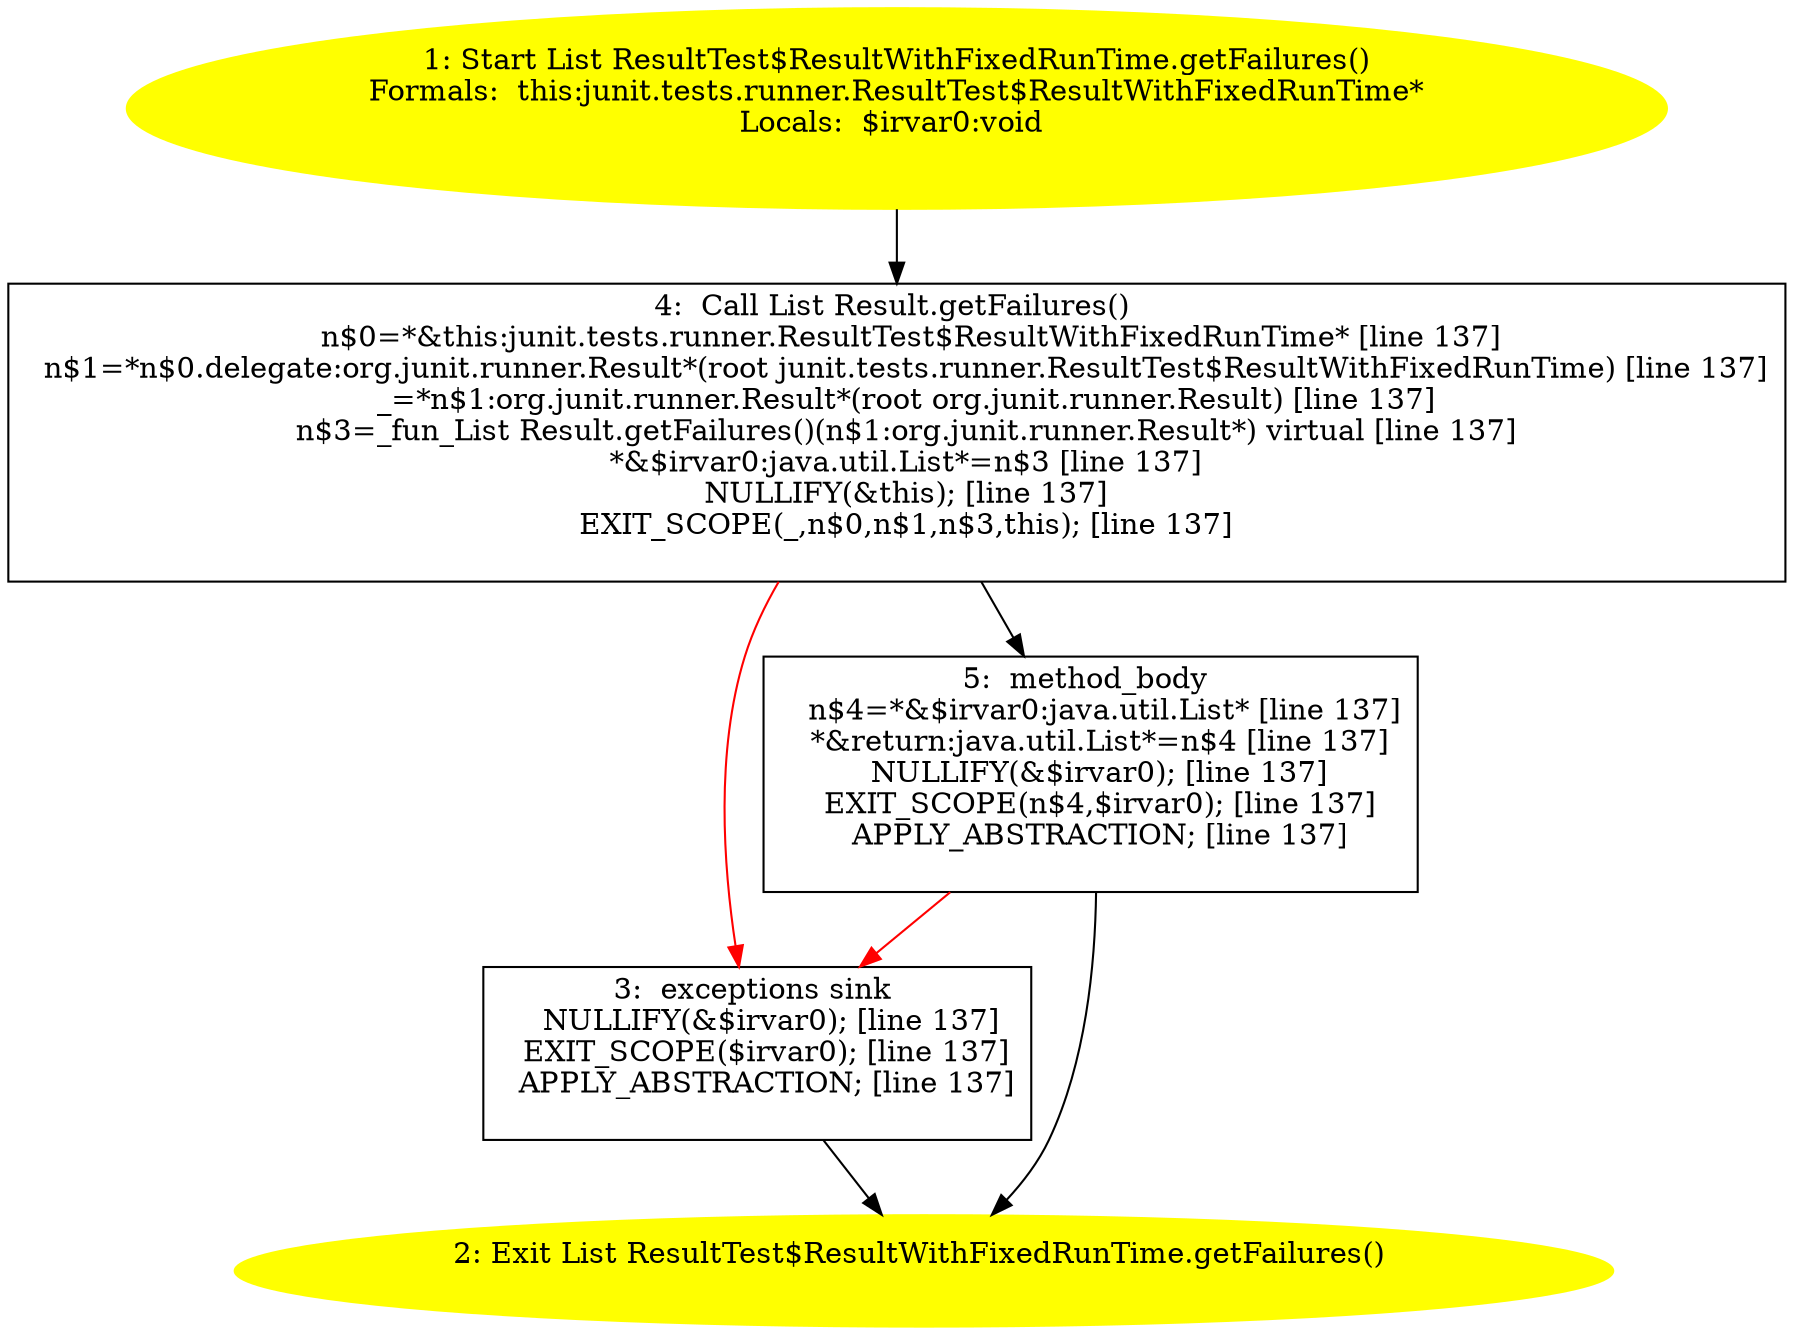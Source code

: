 /* @generated */
digraph cfg {
"junit.tests.runner.ResultTest$ResultWithFixedRunTime.getFailures():java.util.List.07c9400238891faa90efb9dced6b6bfb_1" [label="1: Start List ResultTest$ResultWithFixedRunTime.getFailures()\nFormals:  this:junit.tests.runner.ResultTest$ResultWithFixedRunTime*\nLocals:  $irvar0:void \n  " color=yellow style=filled]
	

	 "junit.tests.runner.ResultTest$ResultWithFixedRunTime.getFailures():java.util.List.07c9400238891faa90efb9dced6b6bfb_1" -> "junit.tests.runner.ResultTest$ResultWithFixedRunTime.getFailures():java.util.List.07c9400238891faa90efb9dced6b6bfb_4" ;
"junit.tests.runner.ResultTest$ResultWithFixedRunTime.getFailures():java.util.List.07c9400238891faa90efb9dced6b6bfb_2" [label="2: Exit List ResultTest$ResultWithFixedRunTime.getFailures() \n  " color=yellow style=filled]
	

"junit.tests.runner.ResultTest$ResultWithFixedRunTime.getFailures():java.util.List.07c9400238891faa90efb9dced6b6bfb_3" [label="3:  exceptions sink \n   NULLIFY(&$irvar0); [line 137]\n  EXIT_SCOPE($irvar0); [line 137]\n  APPLY_ABSTRACTION; [line 137]\n " shape="box"]
	

	 "junit.tests.runner.ResultTest$ResultWithFixedRunTime.getFailures():java.util.List.07c9400238891faa90efb9dced6b6bfb_3" -> "junit.tests.runner.ResultTest$ResultWithFixedRunTime.getFailures():java.util.List.07c9400238891faa90efb9dced6b6bfb_2" ;
"junit.tests.runner.ResultTest$ResultWithFixedRunTime.getFailures():java.util.List.07c9400238891faa90efb9dced6b6bfb_4" [label="4:  Call List Result.getFailures() \n   n$0=*&this:junit.tests.runner.ResultTest$ResultWithFixedRunTime* [line 137]\n  n$1=*n$0.delegate:org.junit.runner.Result*(root junit.tests.runner.ResultTest$ResultWithFixedRunTime) [line 137]\n  _=*n$1:org.junit.runner.Result*(root org.junit.runner.Result) [line 137]\n  n$3=_fun_List Result.getFailures()(n$1:org.junit.runner.Result*) virtual [line 137]\n  *&$irvar0:java.util.List*=n$3 [line 137]\n  NULLIFY(&this); [line 137]\n  EXIT_SCOPE(_,n$0,n$1,n$3,this); [line 137]\n " shape="box"]
	

	 "junit.tests.runner.ResultTest$ResultWithFixedRunTime.getFailures():java.util.List.07c9400238891faa90efb9dced6b6bfb_4" -> "junit.tests.runner.ResultTest$ResultWithFixedRunTime.getFailures():java.util.List.07c9400238891faa90efb9dced6b6bfb_5" ;
	 "junit.tests.runner.ResultTest$ResultWithFixedRunTime.getFailures():java.util.List.07c9400238891faa90efb9dced6b6bfb_4" -> "junit.tests.runner.ResultTest$ResultWithFixedRunTime.getFailures():java.util.List.07c9400238891faa90efb9dced6b6bfb_3" [color="red" ];
"junit.tests.runner.ResultTest$ResultWithFixedRunTime.getFailures():java.util.List.07c9400238891faa90efb9dced6b6bfb_5" [label="5:  method_body \n   n$4=*&$irvar0:java.util.List* [line 137]\n  *&return:java.util.List*=n$4 [line 137]\n  NULLIFY(&$irvar0); [line 137]\n  EXIT_SCOPE(n$4,$irvar0); [line 137]\n  APPLY_ABSTRACTION; [line 137]\n " shape="box"]
	

	 "junit.tests.runner.ResultTest$ResultWithFixedRunTime.getFailures():java.util.List.07c9400238891faa90efb9dced6b6bfb_5" -> "junit.tests.runner.ResultTest$ResultWithFixedRunTime.getFailures():java.util.List.07c9400238891faa90efb9dced6b6bfb_2" ;
	 "junit.tests.runner.ResultTest$ResultWithFixedRunTime.getFailures():java.util.List.07c9400238891faa90efb9dced6b6bfb_5" -> "junit.tests.runner.ResultTest$ResultWithFixedRunTime.getFailures():java.util.List.07c9400238891faa90efb9dced6b6bfb_3" [color="red" ];
}
